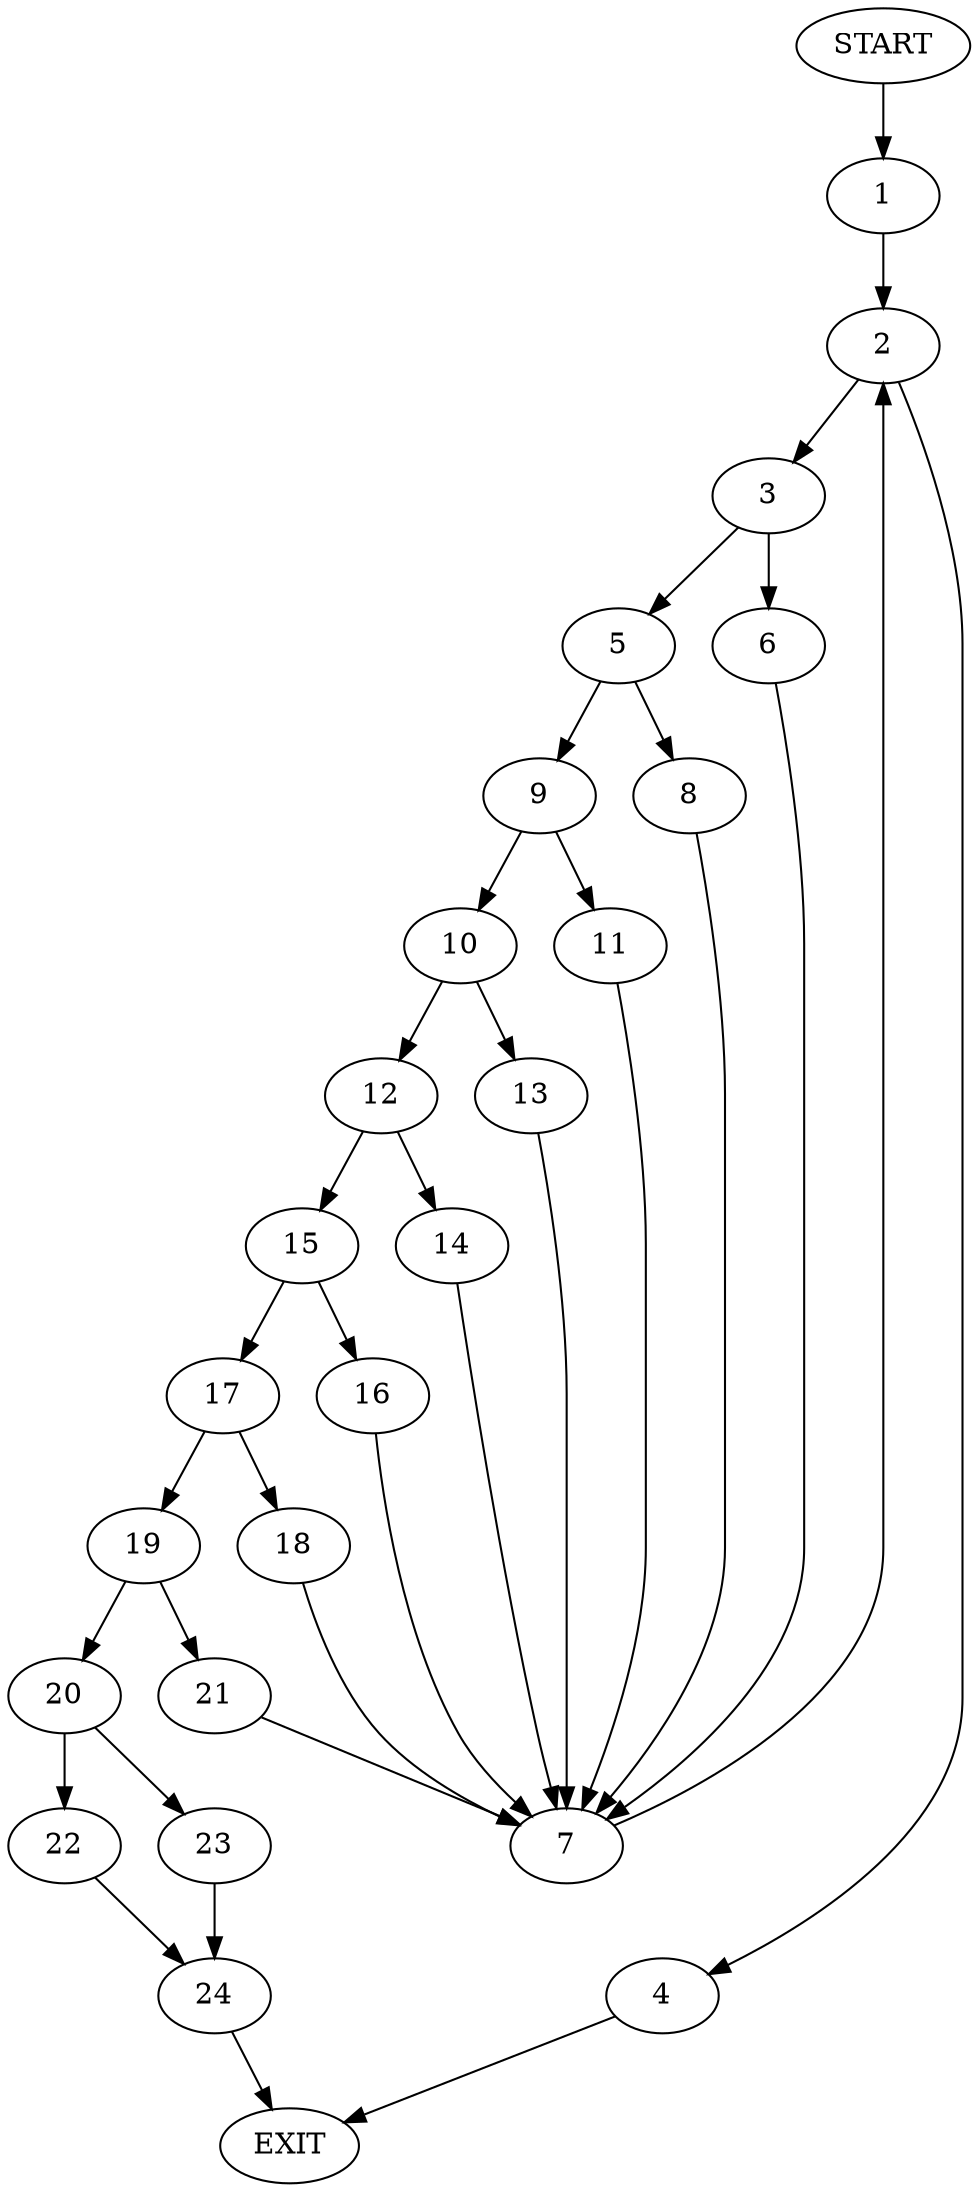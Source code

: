 digraph {
0 [label="START"]
25 [label="EXIT"]
0 -> 1
1 -> 2
2 -> 3
2 -> 4
4 -> 25
3 -> 5
3 -> 6
6 -> 7
5 -> 8
5 -> 9
7 -> 2
8 -> 7
9 -> 10
9 -> 11
10 -> 12
10 -> 13
11 -> 7
13 -> 7
12 -> 14
12 -> 15
14 -> 7
15 -> 16
15 -> 17
16 -> 7
17 -> 18
17 -> 19
19 -> 20
19 -> 21
18 -> 7
21 -> 7
20 -> 22
20 -> 23
22 -> 24
23 -> 24
24 -> 25
}
